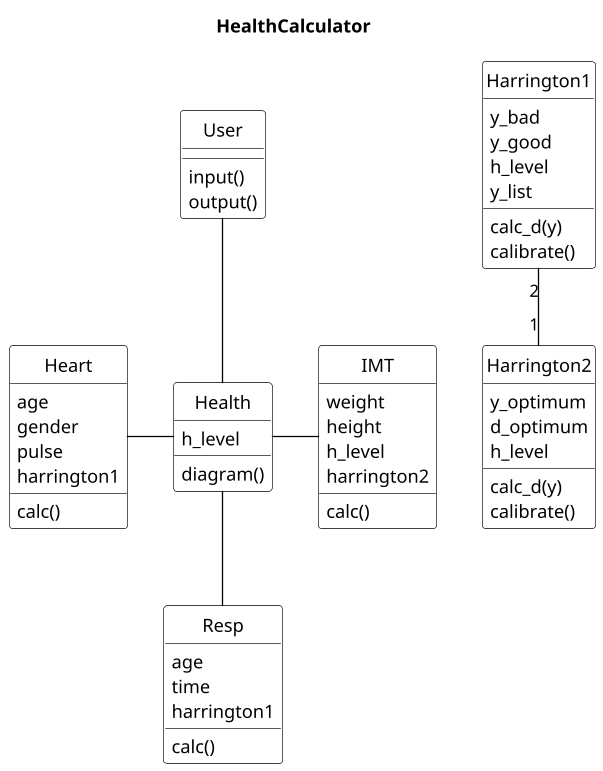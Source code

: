 @startuml
title   HealthCalculator


skinparam class {
BackgroundColor White
ArrowColor Black
BorderColor Black
}
skinparam object {
BackgroundColor White
ArrowColor Black
BorderColor Black
}
scale 1.3
skinparam DefaultTextAlignment left
skinparam shadowing false
skinparam packageStyle frame
hide circle
'hide members
'skinparam monochrome true
'note " lots in deal" as spread
'package Storage {
class Heart{
age
gender
pulse
harrington1
calc()
}
class Resp{
age
time
harrington1
calc()
}
class IMT{
weight
height
h_level
harrington2
calc()
}
class Health{
h_level
diagram()
}
class User{
input()
output()
}
class Harrington1{
y_bad
y_good
h_level
y_list
calc_d(y)
calibrate()
}
class Harrington2{
y_optimum
d_optimum
h_level
calc_d(y)
calibrate()
}
Harrington1 "2"--"1" Harrington2
Health -l- Heart
Health - IMT
Health -u- User
Health --  Resp
'Mean_deal --|> Deal
@enduml




